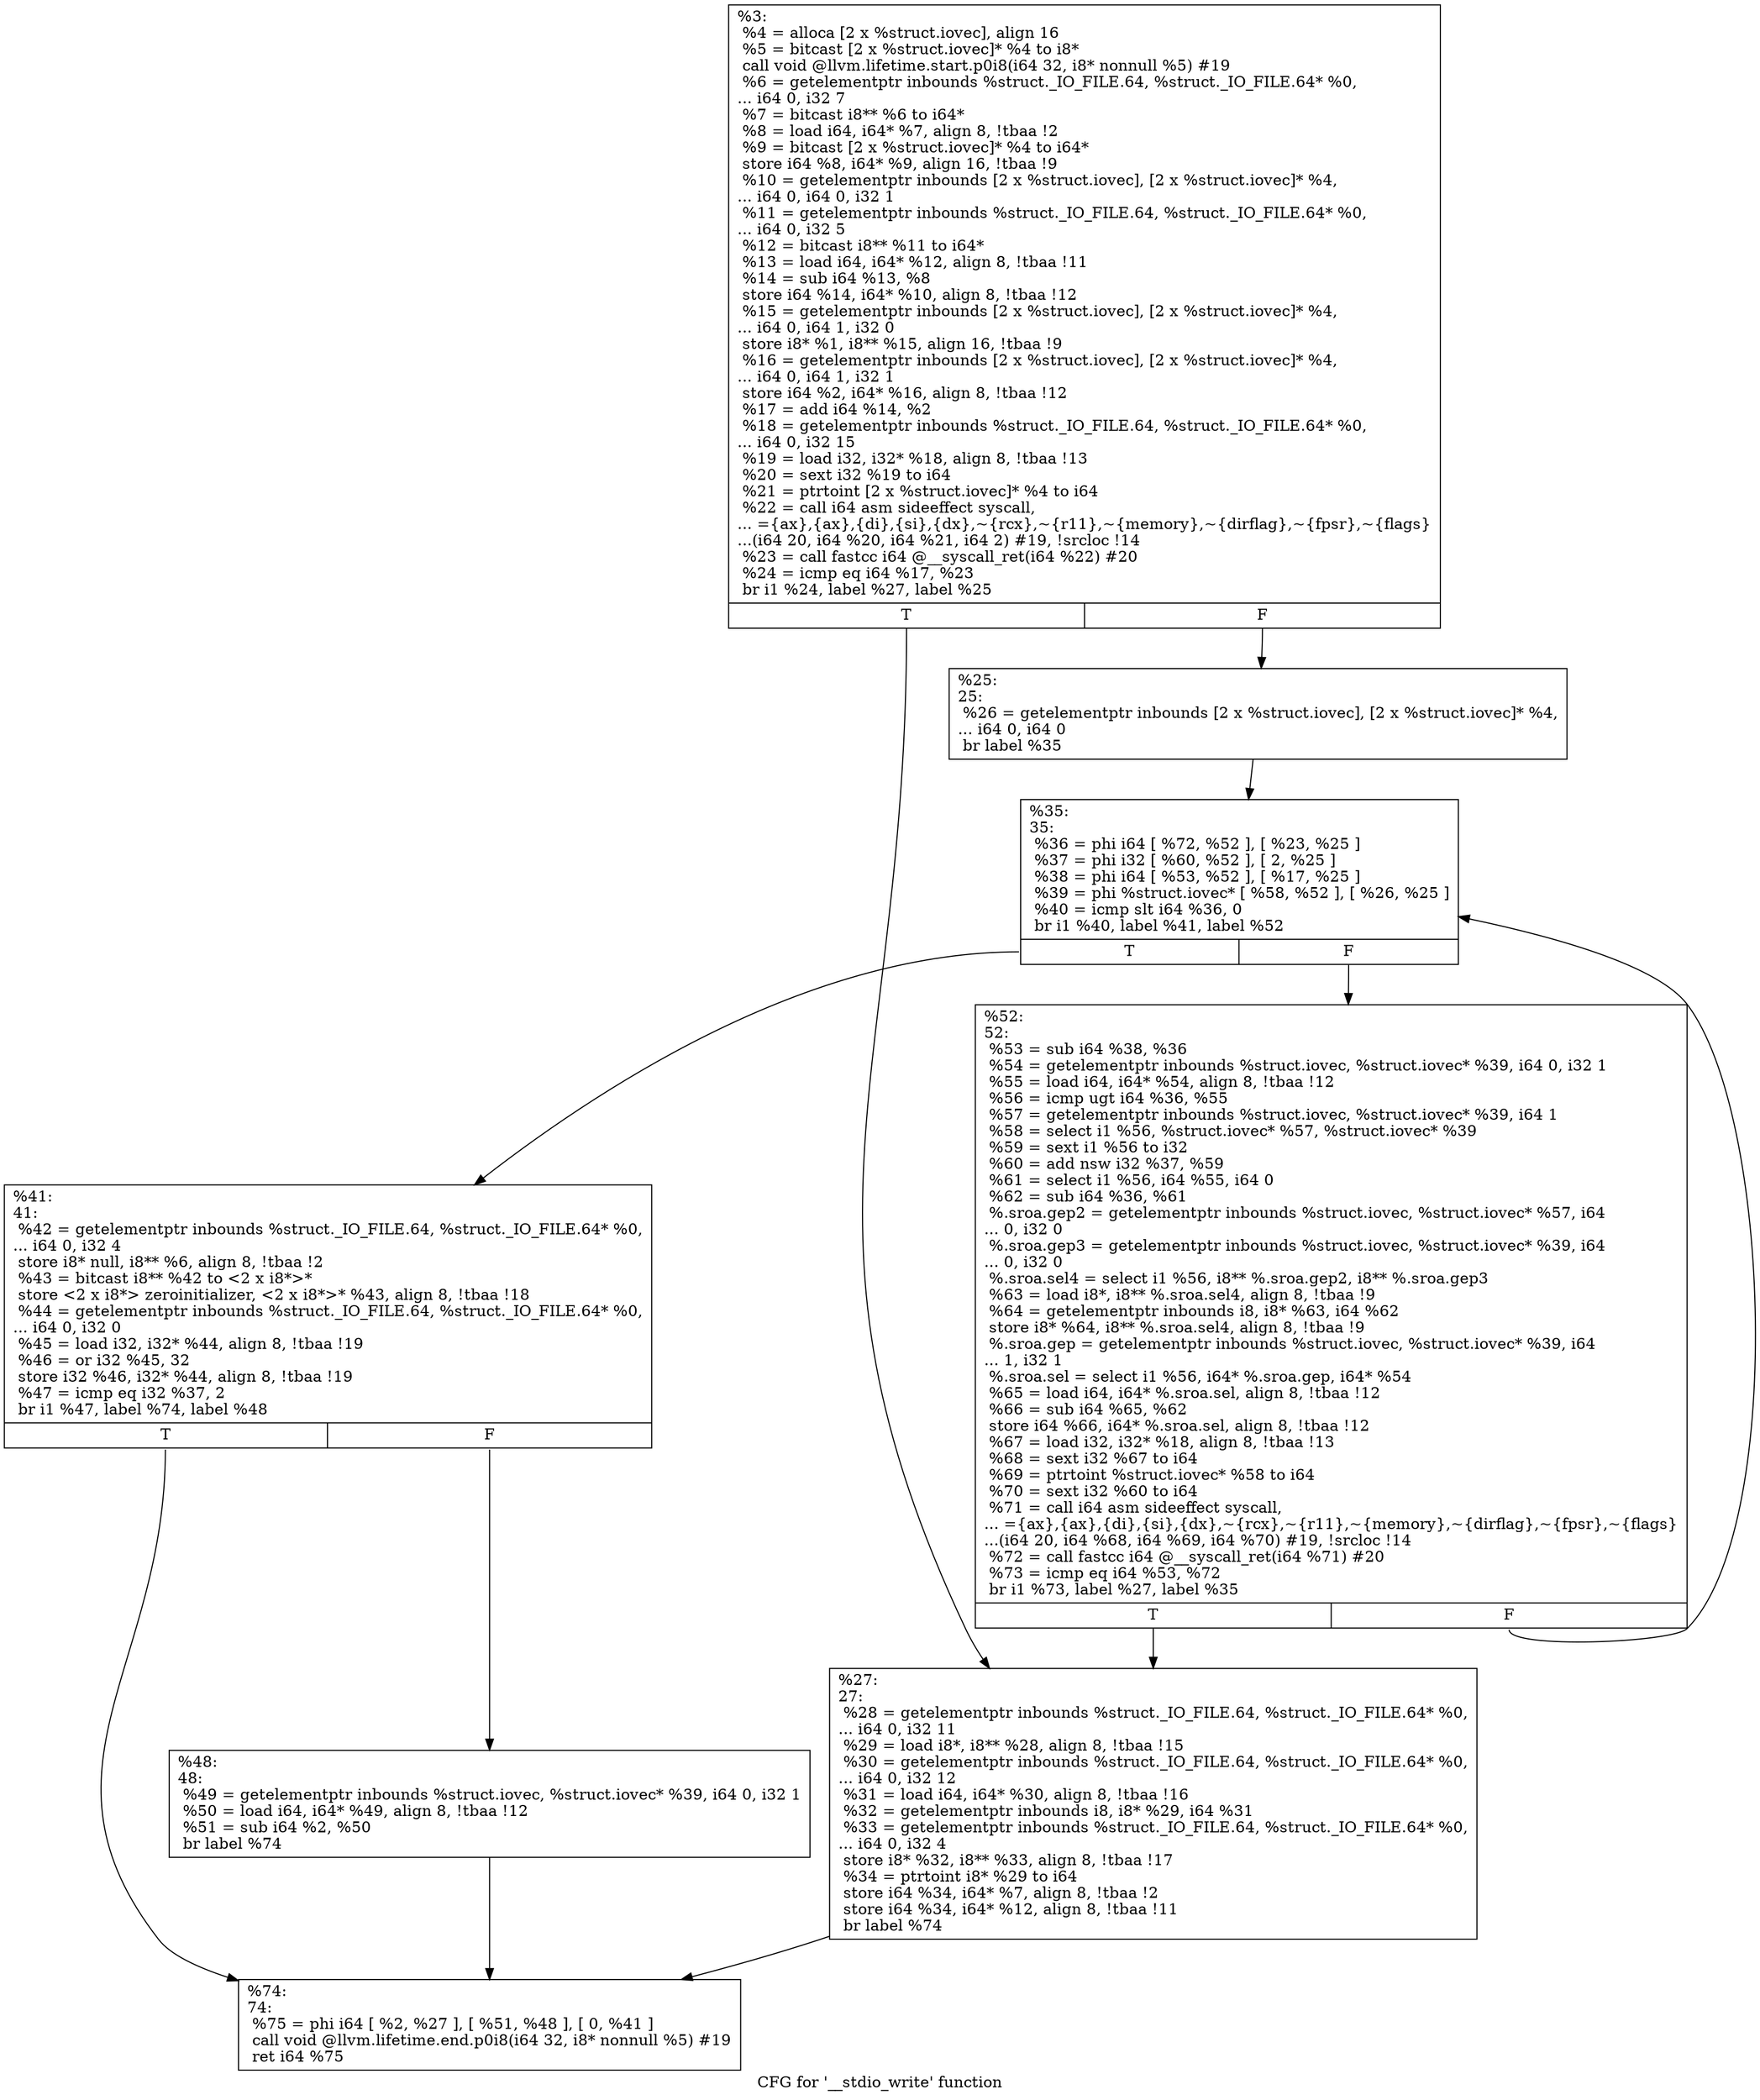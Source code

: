digraph "CFG for '__stdio_write' function" {
	label="CFG for '__stdio_write' function";

	Node0x1f10530 [shape=record,label="{%3:\l  %4 = alloca [2 x %struct.iovec], align 16\l  %5 = bitcast [2 x %struct.iovec]* %4 to i8*\l  call void @llvm.lifetime.start.p0i8(i64 32, i8* nonnull %5) #19\l  %6 = getelementptr inbounds %struct._IO_FILE.64, %struct._IO_FILE.64* %0,\l... i64 0, i32 7\l  %7 = bitcast i8** %6 to i64*\l  %8 = load i64, i64* %7, align 8, !tbaa !2\l  %9 = bitcast [2 x %struct.iovec]* %4 to i64*\l  store i64 %8, i64* %9, align 16, !tbaa !9\l  %10 = getelementptr inbounds [2 x %struct.iovec], [2 x %struct.iovec]* %4,\l... i64 0, i64 0, i32 1\l  %11 = getelementptr inbounds %struct._IO_FILE.64, %struct._IO_FILE.64* %0,\l... i64 0, i32 5\l  %12 = bitcast i8** %11 to i64*\l  %13 = load i64, i64* %12, align 8, !tbaa !11\l  %14 = sub i64 %13, %8\l  store i64 %14, i64* %10, align 8, !tbaa !12\l  %15 = getelementptr inbounds [2 x %struct.iovec], [2 x %struct.iovec]* %4,\l... i64 0, i64 1, i32 0\l  store i8* %1, i8** %15, align 16, !tbaa !9\l  %16 = getelementptr inbounds [2 x %struct.iovec], [2 x %struct.iovec]* %4,\l... i64 0, i64 1, i32 1\l  store i64 %2, i64* %16, align 8, !tbaa !12\l  %17 = add i64 %14, %2\l  %18 = getelementptr inbounds %struct._IO_FILE.64, %struct._IO_FILE.64* %0,\l... i64 0, i32 15\l  %19 = load i32, i32* %18, align 8, !tbaa !13\l  %20 = sext i32 %19 to i64\l  %21 = ptrtoint [2 x %struct.iovec]* %4 to i64\l  %22 = call i64 asm sideeffect syscall,\l... =\{ax\},\{ax\},\{di\},\{si\},\{dx\},~\{rcx\},~\{r11\},~\{memory\},~\{dirflag\},~\{fpsr\},~\{flags\}\l...(i64 20, i64 %20, i64 %21, i64 2) #19, !srcloc !14\l  %23 = call fastcc i64 @__syscall_ret(i64 %22) #20\l  %24 = icmp eq i64 %17, %23\l  br i1 %24, label %27, label %25\l|{<s0>T|<s1>F}}"];
	Node0x1f10530:s0 -> Node0x1f10a50;
	Node0x1f10530:s1 -> Node0x1f10a00;
	Node0x1f10a00 [shape=record,label="{%25:\l25:                                               \l  %26 = getelementptr inbounds [2 x %struct.iovec], [2 x %struct.iovec]* %4,\l... i64 0, i64 0\l  br label %35\l}"];
	Node0x1f10a00 -> Node0x1f10aa0;
	Node0x1f10a50 [shape=record,label="{%27:\l27:                                               \l  %28 = getelementptr inbounds %struct._IO_FILE.64, %struct._IO_FILE.64* %0,\l... i64 0, i32 11\l  %29 = load i8*, i8** %28, align 8, !tbaa !15\l  %30 = getelementptr inbounds %struct._IO_FILE.64, %struct._IO_FILE.64* %0,\l... i64 0, i32 12\l  %31 = load i64, i64* %30, align 8, !tbaa !16\l  %32 = getelementptr inbounds i8, i8* %29, i64 %31\l  %33 = getelementptr inbounds %struct._IO_FILE.64, %struct._IO_FILE.64* %0,\l... i64 0, i32 4\l  store i8* %32, i8** %33, align 8, !tbaa !17\l  %34 = ptrtoint i8* %29 to i64\l  store i64 %34, i64* %7, align 8, !tbaa !2\l  store i64 %34, i64* %12, align 8, !tbaa !11\l  br label %74\l}"];
	Node0x1f10a50 -> Node0x1f10be0;
	Node0x1f10aa0 [shape=record,label="{%35:\l35:                                               \l  %36 = phi i64 [ %72, %52 ], [ %23, %25 ]\l  %37 = phi i32 [ %60, %52 ], [ 2, %25 ]\l  %38 = phi i64 [ %53, %52 ], [ %17, %25 ]\l  %39 = phi %struct.iovec* [ %58, %52 ], [ %26, %25 ]\l  %40 = icmp slt i64 %36, 0\l  br i1 %40, label %41, label %52\l|{<s0>T|<s1>F}}"];
	Node0x1f10aa0:s0 -> Node0x1f10af0;
	Node0x1f10aa0:s1 -> Node0x1f10b90;
	Node0x1f10af0 [shape=record,label="{%41:\l41:                                               \l  %42 = getelementptr inbounds %struct._IO_FILE.64, %struct._IO_FILE.64* %0,\l... i64 0, i32 4\l  store i8* null, i8** %6, align 8, !tbaa !2\l  %43 = bitcast i8** %42 to \<2 x i8*\>*\l  store \<2 x i8*\> zeroinitializer, \<2 x i8*\>* %43, align 8, !tbaa !18\l  %44 = getelementptr inbounds %struct._IO_FILE.64, %struct._IO_FILE.64* %0,\l... i64 0, i32 0\l  %45 = load i32, i32* %44, align 8, !tbaa !19\l  %46 = or i32 %45, 32\l  store i32 %46, i32* %44, align 8, !tbaa !19\l  %47 = icmp eq i32 %37, 2\l  br i1 %47, label %74, label %48\l|{<s0>T|<s1>F}}"];
	Node0x1f10af0:s0 -> Node0x1f10be0;
	Node0x1f10af0:s1 -> Node0x1f10b40;
	Node0x1f10b40 [shape=record,label="{%48:\l48:                                               \l  %49 = getelementptr inbounds %struct.iovec, %struct.iovec* %39, i64 0, i32 1\l  %50 = load i64, i64* %49, align 8, !tbaa !12\l  %51 = sub i64 %2, %50\l  br label %74\l}"];
	Node0x1f10b40 -> Node0x1f10be0;
	Node0x1f10b90 [shape=record,label="{%52:\l52:                                               \l  %53 = sub i64 %38, %36\l  %54 = getelementptr inbounds %struct.iovec, %struct.iovec* %39, i64 0, i32 1\l  %55 = load i64, i64* %54, align 8, !tbaa !12\l  %56 = icmp ugt i64 %36, %55\l  %57 = getelementptr inbounds %struct.iovec, %struct.iovec* %39, i64 1\l  %58 = select i1 %56, %struct.iovec* %57, %struct.iovec* %39\l  %59 = sext i1 %56 to i32\l  %60 = add nsw i32 %37, %59\l  %61 = select i1 %56, i64 %55, i64 0\l  %62 = sub i64 %36, %61\l  %.sroa.gep2 = getelementptr inbounds %struct.iovec, %struct.iovec* %57, i64\l... 0, i32 0\l  %.sroa.gep3 = getelementptr inbounds %struct.iovec, %struct.iovec* %39, i64\l... 0, i32 0\l  %.sroa.sel4 = select i1 %56, i8** %.sroa.gep2, i8** %.sroa.gep3\l  %63 = load i8*, i8** %.sroa.sel4, align 8, !tbaa !9\l  %64 = getelementptr inbounds i8, i8* %63, i64 %62\l  store i8* %64, i8** %.sroa.sel4, align 8, !tbaa !9\l  %.sroa.gep = getelementptr inbounds %struct.iovec, %struct.iovec* %39, i64\l... 1, i32 1\l  %.sroa.sel = select i1 %56, i64* %.sroa.gep, i64* %54\l  %65 = load i64, i64* %.sroa.sel, align 8, !tbaa !12\l  %66 = sub i64 %65, %62\l  store i64 %66, i64* %.sroa.sel, align 8, !tbaa !12\l  %67 = load i32, i32* %18, align 8, !tbaa !13\l  %68 = sext i32 %67 to i64\l  %69 = ptrtoint %struct.iovec* %58 to i64\l  %70 = sext i32 %60 to i64\l  %71 = call i64 asm sideeffect syscall,\l... =\{ax\},\{ax\},\{di\},\{si\},\{dx\},~\{rcx\},~\{r11\},~\{memory\},~\{dirflag\},~\{fpsr\},~\{flags\}\l...(i64 20, i64 %68, i64 %69, i64 %70) #19, !srcloc !14\l  %72 = call fastcc i64 @__syscall_ret(i64 %71) #20\l  %73 = icmp eq i64 %53, %72\l  br i1 %73, label %27, label %35\l|{<s0>T|<s1>F}}"];
	Node0x1f10b90:s0 -> Node0x1f10a50;
	Node0x1f10b90:s1 -> Node0x1f10aa0;
	Node0x1f10be0 [shape=record,label="{%74:\l74:                                               \l  %75 = phi i64 [ %2, %27 ], [ %51, %48 ], [ 0, %41 ]\l  call void @llvm.lifetime.end.p0i8(i64 32, i8* nonnull %5) #19\l  ret i64 %75\l}"];
}
